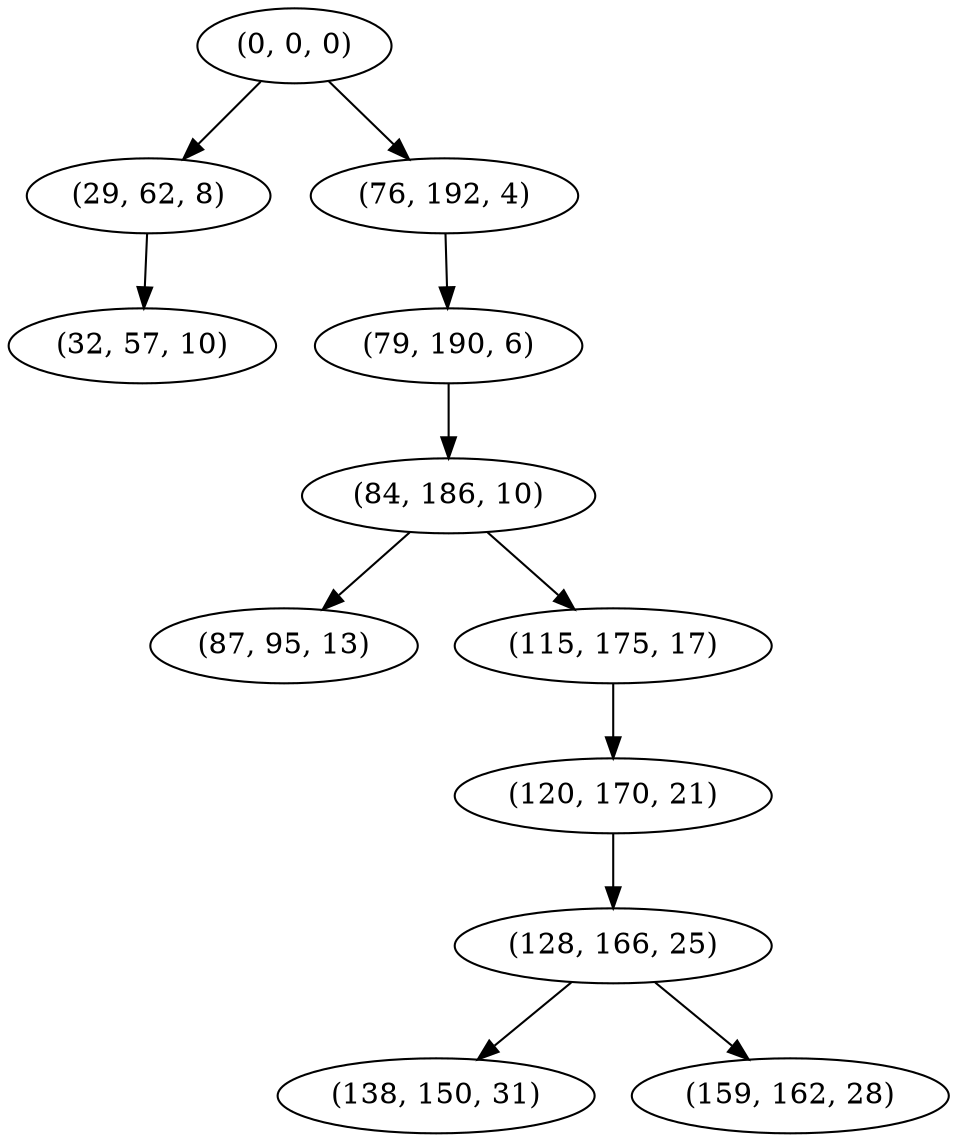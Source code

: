 digraph tree {
    "(0, 0, 0)";
    "(29, 62, 8)";
    "(32, 57, 10)";
    "(76, 192, 4)";
    "(79, 190, 6)";
    "(84, 186, 10)";
    "(87, 95, 13)";
    "(115, 175, 17)";
    "(120, 170, 21)";
    "(128, 166, 25)";
    "(138, 150, 31)";
    "(159, 162, 28)";
    "(0, 0, 0)" -> "(29, 62, 8)";
    "(0, 0, 0)" -> "(76, 192, 4)";
    "(29, 62, 8)" -> "(32, 57, 10)";
    "(76, 192, 4)" -> "(79, 190, 6)";
    "(79, 190, 6)" -> "(84, 186, 10)";
    "(84, 186, 10)" -> "(87, 95, 13)";
    "(84, 186, 10)" -> "(115, 175, 17)";
    "(115, 175, 17)" -> "(120, 170, 21)";
    "(120, 170, 21)" -> "(128, 166, 25)";
    "(128, 166, 25)" -> "(138, 150, 31)";
    "(128, 166, 25)" -> "(159, 162, 28)";
}
